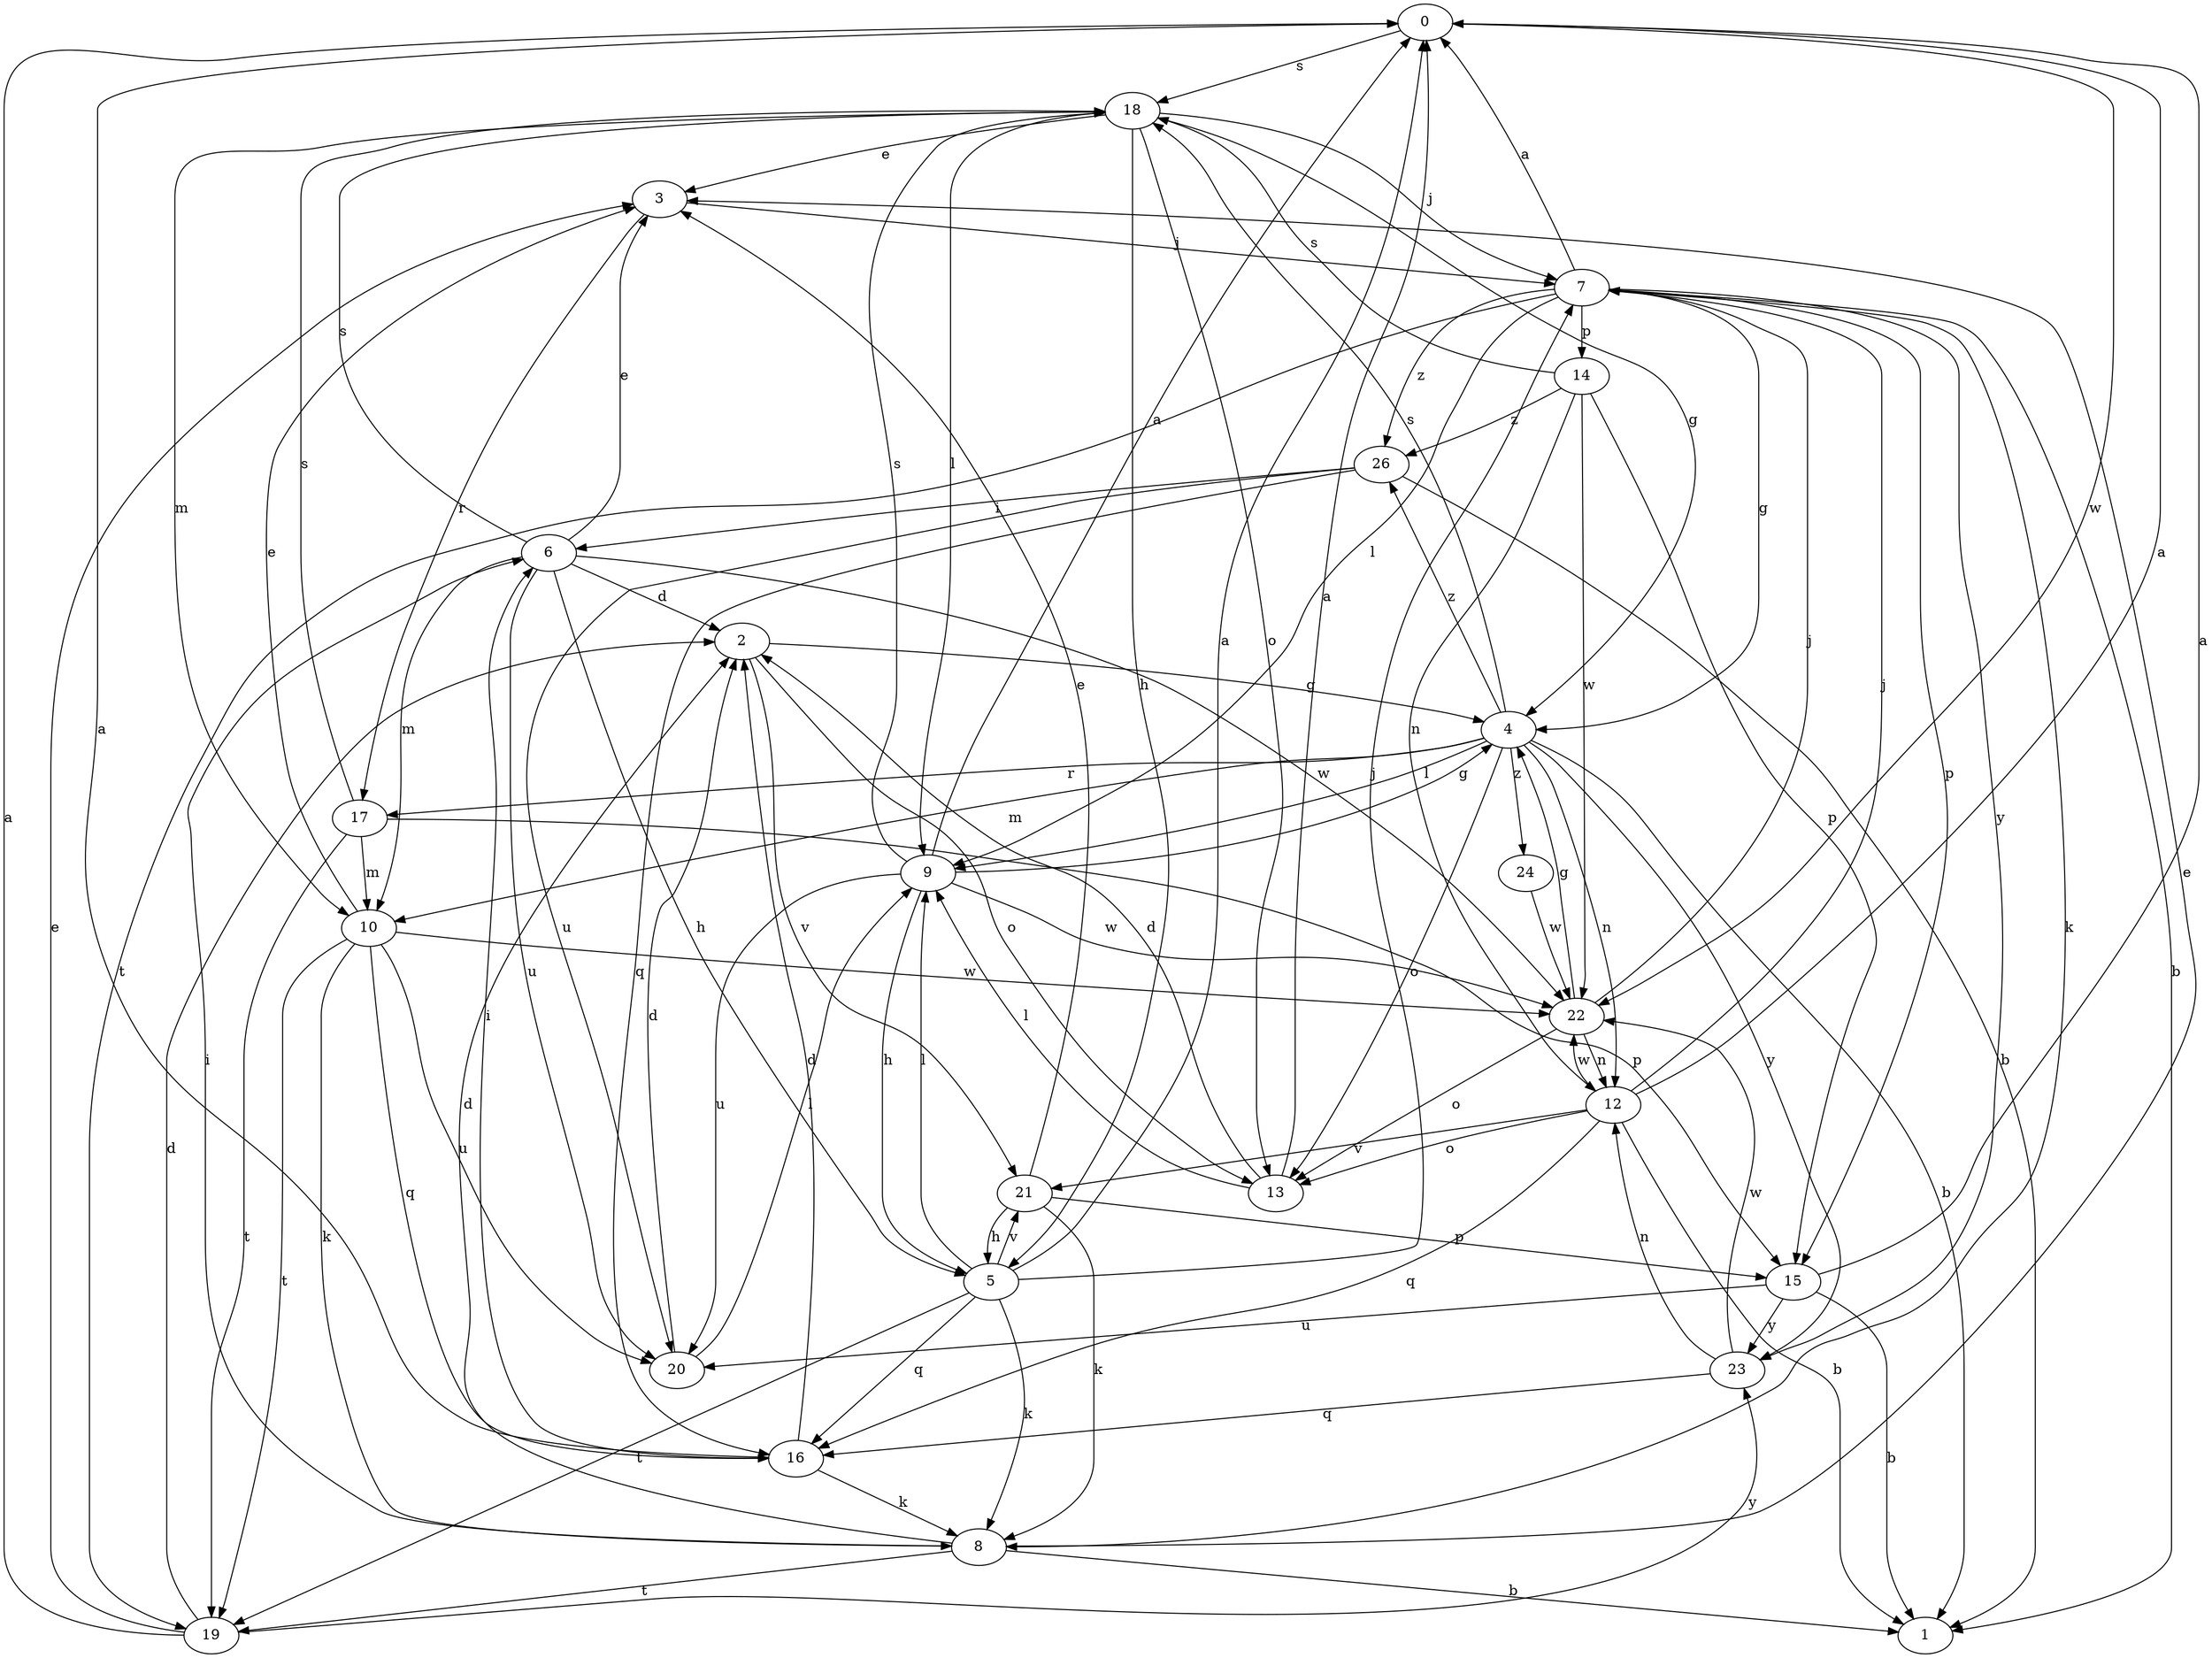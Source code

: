 strict digraph  {
0;
1;
2;
3;
4;
5;
6;
7;
8;
9;
10;
12;
13;
14;
15;
16;
17;
18;
19;
20;
21;
22;
23;
24;
26;
0 -> 18  [label=s];
0 -> 22  [label=w];
2 -> 4  [label=g];
2 -> 13  [label=o];
2 -> 21  [label=v];
3 -> 7  [label=j];
3 -> 17  [label=r];
4 -> 1  [label=b];
4 -> 9  [label=l];
4 -> 10  [label=m];
4 -> 12  [label=n];
4 -> 13  [label=o];
4 -> 17  [label=r];
4 -> 18  [label=s];
4 -> 23  [label=y];
4 -> 24  [label=z];
4 -> 26  [label=z];
5 -> 0  [label=a];
5 -> 7  [label=j];
5 -> 8  [label=k];
5 -> 9  [label=l];
5 -> 16  [label=q];
5 -> 19  [label=t];
5 -> 21  [label=v];
6 -> 2  [label=d];
6 -> 3  [label=e];
6 -> 5  [label=h];
6 -> 10  [label=m];
6 -> 18  [label=s];
6 -> 20  [label=u];
6 -> 22  [label=w];
7 -> 0  [label=a];
7 -> 1  [label=b];
7 -> 4  [label=g];
7 -> 8  [label=k];
7 -> 9  [label=l];
7 -> 14  [label=p];
7 -> 15  [label=p];
7 -> 19  [label=t];
7 -> 23  [label=y];
7 -> 26  [label=z];
8 -> 1  [label=b];
8 -> 2  [label=d];
8 -> 3  [label=e];
8 -> 6  [label=i];
8 -> 19  [label=t];
9 -> 0  [label=a];
9 -> 4  [label=g];
9 -> 5  [label=h];
9 -> 18  [label=s];
9 -> 20  [label=u];
9 -> 22  [label=w];
10 -> 3  [label=e];
10 -> 8  [label=k];
10 -> 16  [label=q];
10 -> 19  [label=t];
10 -> 20  [label=u];
10 -> 22  [label=w];
12 -> 0  [label=a];
12 -> 1  [label=b];
12 -> 7  [label=j];
12 -> 13  [label=o];
12 -> 16  [label=q];
12 -> 21  [label=v];
12 -> 22  [label=w];
13 -> 0  [label=a];
13 -> 2  [label=d];
13 -> 9  [label=l];
14 -> 12  [label=n];
14 -> 15  [label=p];
14 -> 18  [label=s];
14 -> 22  [label=w];
14 -> 26  [label=z];
15 -> 0  [label=a];
15 -> 1  [label=b];
15 -> 20  [label=u];
15 -> 23  [label=y];
16 -> 0  [label=a];
16 -> 2  [label=d];
16 -> 6  [label=i];
16 -> 8  [label=k];
17 -> 10  [label=m];
17 -> 15  [label=p];
17 -> 18  [label=s];
17 -> 19  [label=t];
18 -> 3  [label=e];
18 -> 4  [label=g];
18 -> 5  [label=h];
18 -> 7  [label=j];
18 -> 9  [label=l];
18 -> 10  [label=m];
18 -> 13  [label=o];
19 -> 0  [label=a];
19 -> 2  [label=d];
19 -> 3  [label=e];
19 -> 23  [label=y];
20 -> 2  [label=d];
20 -> 9  [label=l];
21 -> 3  [label=e];
21 -> 5  [label=h];
21 -> 8  [label=k];
21 -> 15  [label=p];
22 -> 4  [label=g];
22 -> 7  [label=j];
22 -> 12  [label=n];
22 -> 13  [label=o];
23 -> 12  [label=n];
23 -> 16  [label=q];
23 -> 22  [label=w];
24 -> 22  [label=w];
26 -> 1  [label=b];
26 -> 6  [label=i];
26 -> 16  [label=q];
26 -> 20  [label=u];
}
